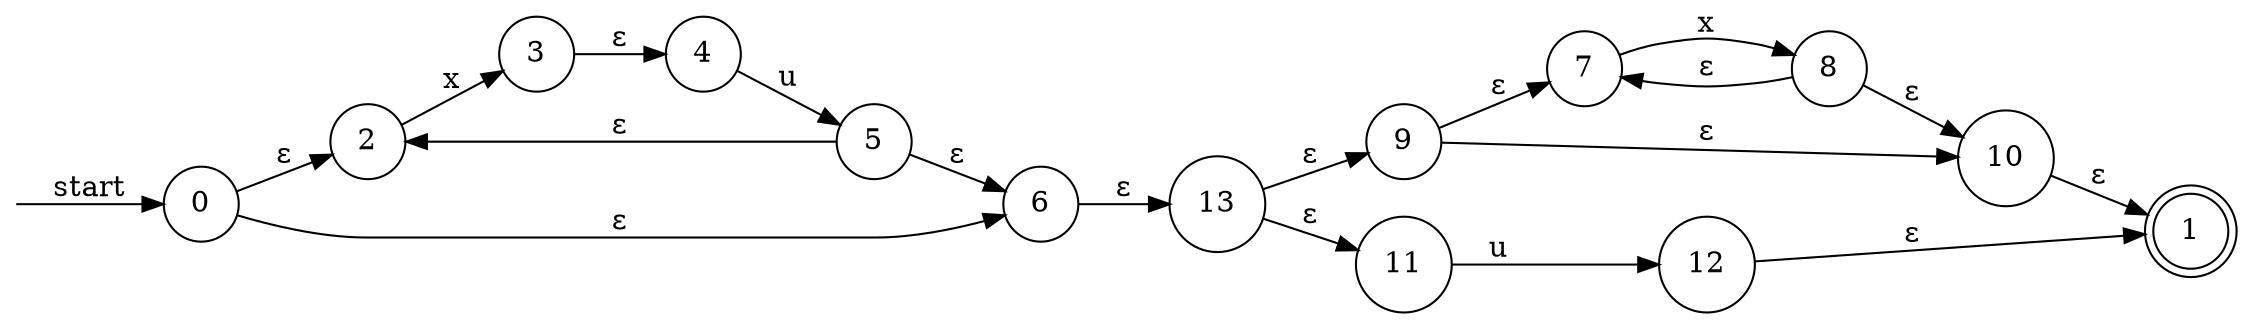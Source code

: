 digraph enfa {
    rankdir = LR;
    node [shape = circle];
    __start [style = invis, shape = point];
    __start -> "0" [ label = "start" ];
    node [shape = doublecircle]; "1"
    node [shape = circle];
    "2" -> "3" [ label = "x" ];
    "4" -> "5" [ label = "u" ];
    "3" -> "4" [ label = "&epsilon;" ];
    "0" -> "2" [ label = "&epsilon;" ];
    "0" -> "6" [ label = "&epsilon;" ];
    "5" -> "2" [ label = "&epsilon;" ];
    "5" -> "6" [ label = "&epsilon;" ];
    "7" -> "8" [ label = "x" ];
    "9" -> "7" [ label = "&epsilon;" ];
    "9" -> "10" [ label = "&epsilon;" ];
    "8" -> "7" [ label = "&epsilon;" ];
    "8" -> "10" [ label = "&epsilon;" ];
    "11" -> "12" [ label = "u" ];
    "13" -> "9" [ label = "&epsilon;" ];
    "13" -> "11" [ label = "&epsilon;" ];
    "10" -> "1" [ label = "&epsilon;" ];
    "12" -> "1" [ label = "&epsilon;" ];
    "6" -> "13" [ label = "&epsilon;" ];
}
